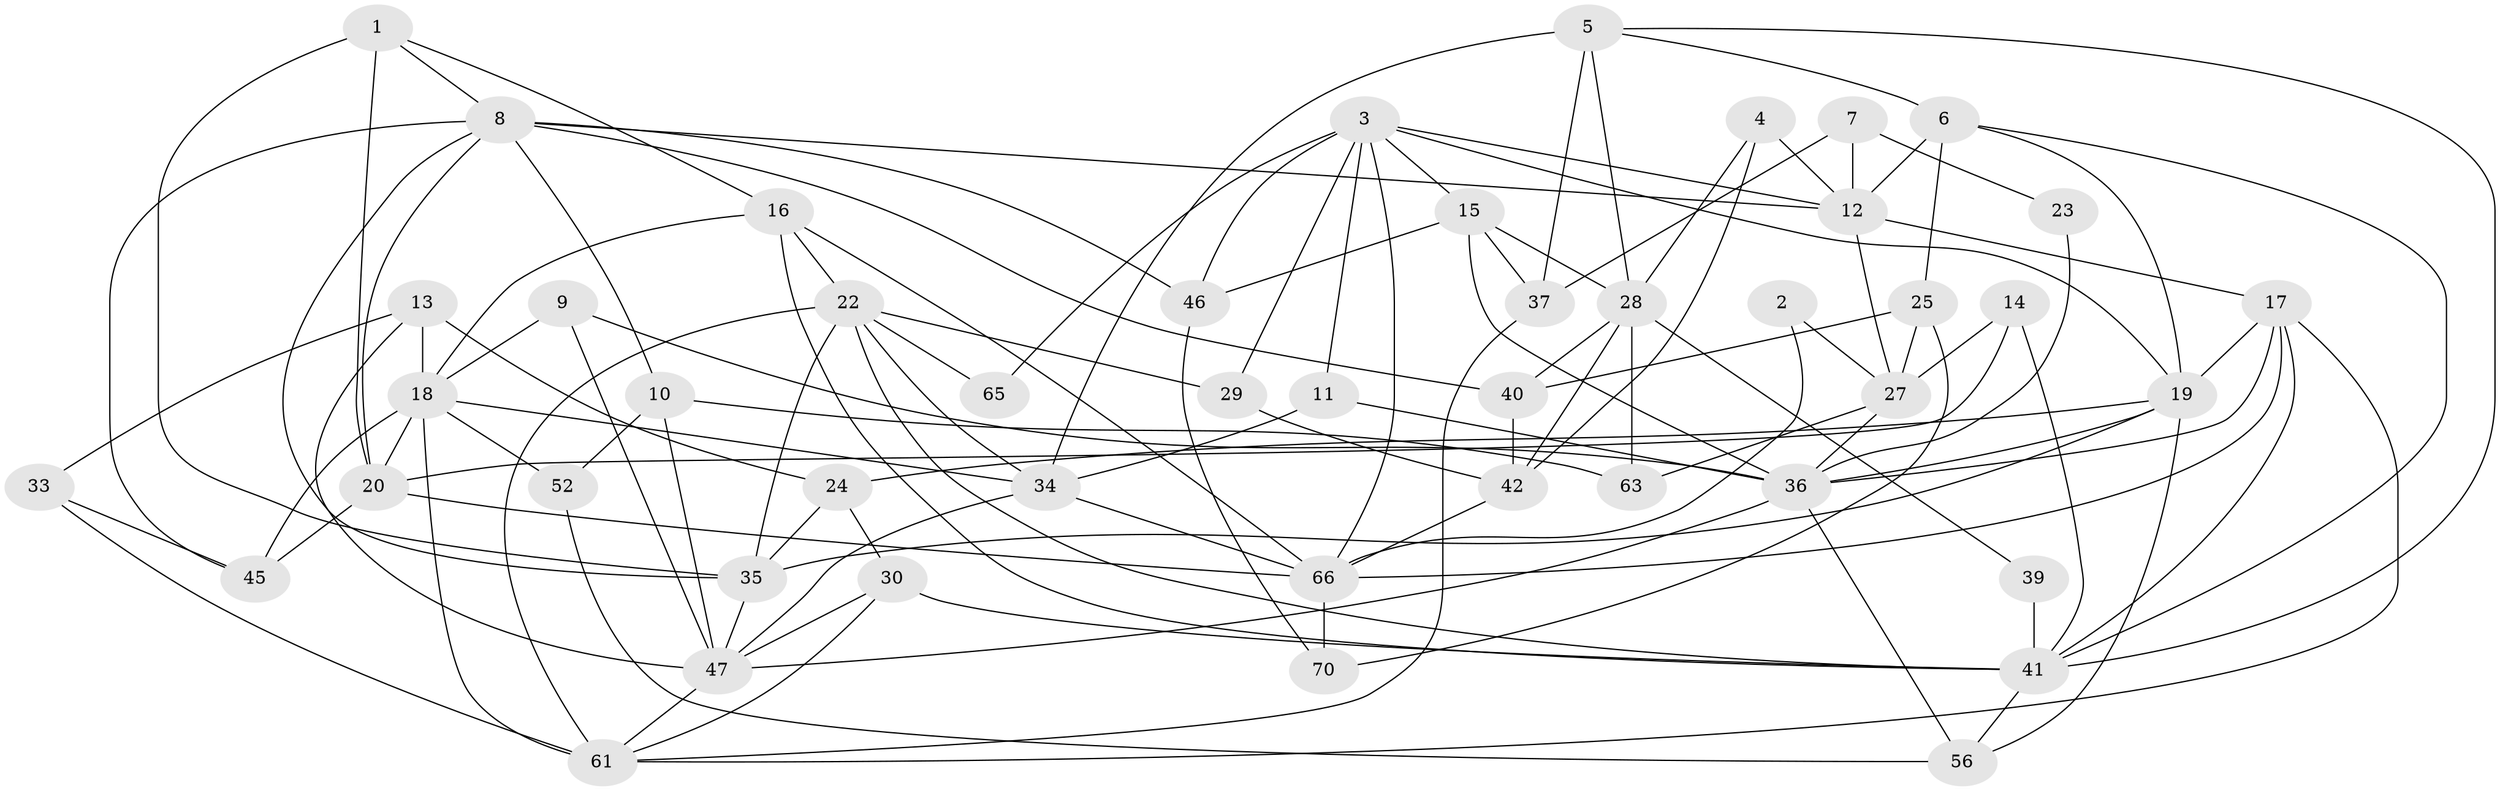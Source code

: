 // Generated by graph-tools (version 1.1) at 2025/52/02/27/25 19:52:04]
// undirected, 47 vertices, 115 edges
graph export_dot {
graph [start="1"]
  node [color=gray90,style=filled];
  1;
  2;
  3 [super="+38"];
  4;
  5 [super="+54"];
  6;
  7;
  8 [super="+53"];
  9;
  10 [super="+62"];
  11 [super="+44"];
  12 [super="+32"];
  13 [super="+72"];
  14;
  15 [super="+31"];
  16 [super="+21"];
  17 [super="+58"];
  18 [super="+50"];
  19 [super="+49"];
  20;
  22 [super="+55"];
  23;
  24 [super="+43"];
  25 [super="+26"];
  27 [super="+64"];
  28 [super="+59"];
  29;
  30;
  33;
  34;
  35 [super="+69"];
  36 [super="+57"];
  37 [super="+48"];
  39;
  40;
  41 [super="+73"];
  42 [super="+68"];
  45 [super="+60"];
  46;
  47 [super="+51"];
  52;
  56;
  61 [super="+67"];
  63;
  65;
  66 [super="+71"];
  70;
  1 -- 20;
  1 -- 16;
  1 -- 35;
  1 -- 8;
  2 -- 27;
  2 -- 66;
  3 -- 19;
  3 -- 11;
  3 -- 65;
  3 -- 66;
  3 -- 12;
  3 -- 29;
  3 -- 46;
  3 -- 15;
  4 -- 12;
  4 -- 28;
  4 -- 42;
  5 -- 37 [weight=2];
  5 -- 41;
  5 -- 28;
  5 -- 34;
  5 -- 6;
  6 -- 12;
  6 -- 19;
  6 -- 41;
  6 -- 25;
  7 -- 37;
  7 -- 23;
  7 -- 12;
  8 -- 12;
  8 -- 45;
  8 -- 35;
  8 -- 10;
  8 -- 20;
  8 -- 40;
  8 -- 46;
  9 -- 36;
  9 -- 47;
  9 -- 18;
  10 -- 63;
  10 -- 52;
  10 -- 47;
  11 -- 36 [weight=2];
  11 -- 34;
  12 -- 27;
  12 -- 17;
  13 -- 33;
  13 -- 24;
  13 -- 18;
  13 -- 47;
  14 -- 20;
  14 -- 41;
  14 -- 27;
  15 -- 36;
  15 -- 37;
  15 -- 28 [weight=2];
  15 -- 46;
  16 -- 18;
  16 -- 66;
  16 -- 41;
  16 -- 22;
  17 -- 61;
  17 -- 66;
  17 -- 19;
  17 -- 36;
  17 -- 41;
  18 -- 34;
  18 -- 20;
  18 -- 52;
  18 -- 45;
  18 -- 61 [weight=2];
  19 -- 35;
  19 -- 56;
  19 -- 36;
  19 -- 24;
  20 -- 66;
  20 -- 45;
  22 -- 29;
  22 -- 34;
  22 -- 41;
  22 -- 61;
  22 -- 65;
  22 -- 35;
  23 -- 36;
  24 -- 30;
  24 -- 35;
  25 -- 40;
  25 -- 27;
  25 -- 70;
  27 -- 63;
  27 -- 36;
  28 -- 63 [weight=2];
  28 -- 39;
  28 -- 40;
  28 -- 42;
  29 -- 42;
  30 -- 41;
  30 -- 61;
  30 -- 47;
  33 -- 61;
  33 -- 45;
  34 -- 47;
  34 -- 66;
  35 -- 47;
  36 -- 56;
  36 -- 47;
  37 -- 61;
  39 -- 41;
  40 -- 42;
  41 -- 56;
  42 -- 66;
  46 -- 70;
  47 -- 61;
  52 -- 56;
  66 -- 70;
}
